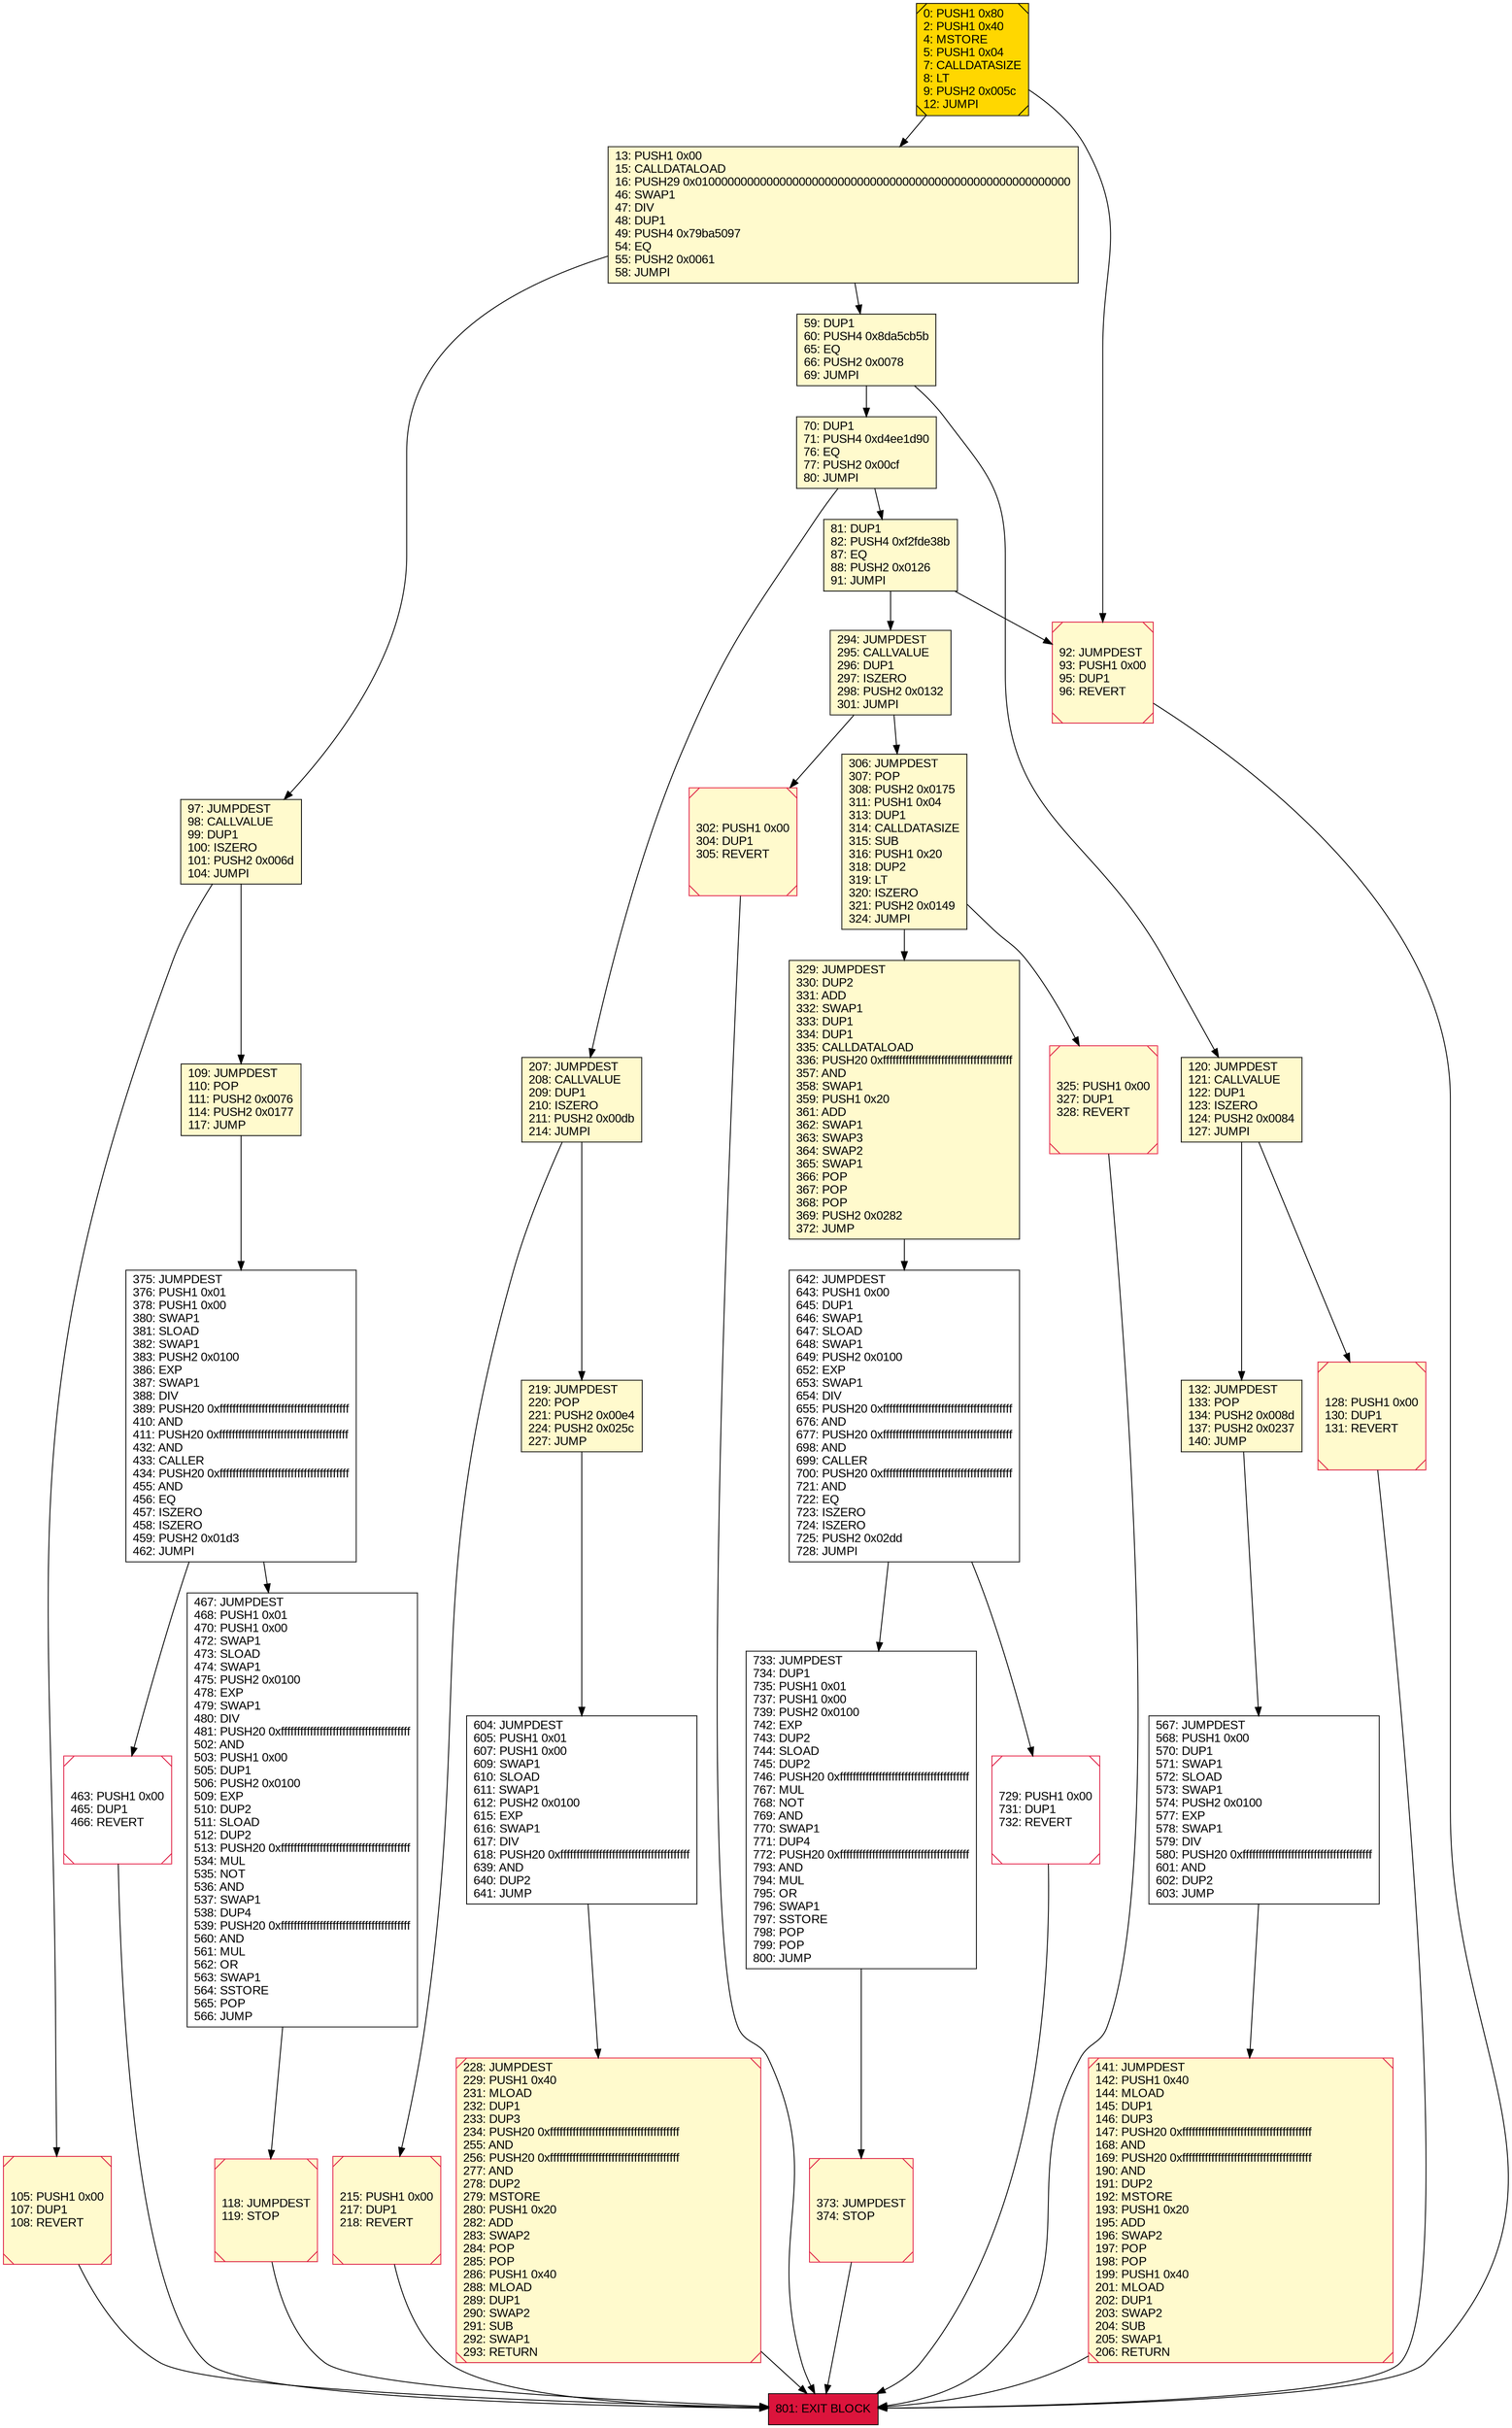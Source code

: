 digraph G {
bgcolor=transparent rankdir=UD;
node [shape=box style=filled color=black fillcolor=white fontname=arial fontcolor=black];
604 [label="604: JUMPDEST\l605: PUSH1 0x01\l607: PUSH1 0x00\l609: SWAP1\l610: SLOAD\l611: SWAP1\l612: PUSH2 0x0100\l615: EXP\l616: SWAP1\l617: DIV\l618: PUSH20 0xffffffffffffffffffffffffffffffffffffffff\l639: AND\l640: DUP2\l641: JUMP\l" ];
567 [label="567: JUMPDEST\l568: PUSH1 0x00\l570: DUP1\l571: SWAP1\l572: SLOAD\l573: SWAP1\l574: PUSH2 0x0100\l577: EXP\l578: SWAP1\l579: DIV\l580: PUSH20 0xffffffffffffffffffffffffffffffffffffffff\l601: AND\l602: DUP2\l603: JUMP\l" ];
13 [label="13: PUSH1 0x00\l15: CALLDATALOAD\l16: PUSH29 0x0100000000000000000000000000000000000000000000000000000000\l46: SWAP1\l47: DIV\l48: DUP1\l49: PUSH4 0x79ba5097\l54: EQ\l55: PUSH2 0x0061\l58: JUMPI\l" fillcolor=lemonchiffon ];
70 [label="70: DUP1\l71: PUSH4 0xd4ee1d90\l76: EQ\l77: PUSH2 0x00cf\l80: JUMPI\l" fillcolor=lemonchiffon ];
0 [label="0: PUSH1 0x80\l2: PUSH1 0x40\l4: MSTORE\l5: PUSH1 0x04\l7: CALLDATASIZE\l8: LT\l9: PUSH2 0x005c\l12: JUMPI\l" fillcolor=lemonchiffon shape=Msquare fillcolor=gold ];
105 [label="105: PUSH1 0x00\l107: DUP1\l108: REVERT\l" fillcolor=lemonchiffon shape=Msquare color=crimson ];
109 [label="109: JUMPDEST\l110: POP\l111: PUSH2 0x0076\l114: PUSH2 0x0177\l117: JUMP\l" fillcolor=lemonchiffon ];
375 [label="375: JUMPDEST\l376: PUSH1 0x01\l378: PUSH1 0x00\l380: SWAP1\l381: SLOAD\l382: SWAP1\l383: PUSH2 0x0100\l386: EXP\l387: SWAP1\l388: DIV\l389: PUSH20 0xffffffffffffffffffffffffffffffffffffffff\l410: AND\l411: PUSH20 0xffffffffffffffffffffffffffffffffffffffff\l432: AND\l433: CALLER\l434: PUSH20 0xffffffffffffffffffffffffffffffffffffffff\l455: AND\l456: EQ\l457: ISZERO\l458: ISZERO\l459: PUSH2 0x01d3\l462: JUMPI\l" ];
467 [label="467: JUMPDEST\l468: PUSH1 0x01\l470: PUSH1 0x00\l472: SWAP1\l473: SLOAD\l474: SWAP1\l475: PUSH2 0x0100\l478: EXP\l479: SWAP1\l480: DIV\l481: PUSH20 0xffffffffffffffffffffffffffffffffffffffff\l502: AND\l503: PUSH1 0x00\l505: DUP1\l506: PUSH2 0x0100\l509: EXP\l510: DUP2\l511: SLOAD\l512: DUP2\l513: PUSH20 0xffffffffffffffffffffffffffffffffffffffff\l534: MUL\l535: NOT\l536: AND\l537: SWAP1\l538: DUP4\l539: PUSH20 0xffffffffffffffffffffffffffffffffffffffff\l560: AND\l561: MUL\l562: OR\l563: SWAP1\l564: SSTORE\l565: POP\l566: JUMP\l" ];
302 [label="302: PUSH1 0x00\l304: DUP1\l305: REVERT\l" fillcolor=lemonchiffon shape=Msquare color=crimson ];
329 [label="329: JUMPDEST\l330: DUP2\l331: ADD\l332: SWAP1\l333: DUP1\l334: DUP1\l335: CALLDATALOAD\l336: PUSH20 0xffffffffffffffffffffffffffffffffffffffff\l357: AND\l358: SWAP1\l359: PUSH1 0x20\l361: ADD\l362: SWAP1\l363: SWAP3\l364: SWAP2\l365: SWAP1\l366: POP\l367: POP\l368: POP\l369: PUSH2 0x0282\l372: JUMP\l" fillcolor=lemonchiffon ];
294 [label="294: JUMPDEST\l295: CALLVALUE\l296: DUP1\l297: ISZERO\l298: PUSH2 0x0132\l301: JUMPI\l" fillcolor=lemonchiffon ];
733 [label="733: JUMPDEST\l734: DUP1\l735: PUSH1 0x01\l737: PUSH1 0x00\l739: PUSH2 0x0100\l742: EXP\l743: DUP2\l744: SLOAD\l745: DUP2\l746: PUSH20 0xffffffffffffffffffffffffffffffffffffffff\l767: MUL\l768: NOT\l769: AND\l770: SWAP1\l771: DUP4\l772: PUSH20 0xffffffffffffffffffffffffffffffffffffffff\l793: AND\l794: MUL\l795: OR\l796: SWAP1\l797: SSTORE\l798: POP\l799: POP\l800: JUMP\l" ];
92 [label="92: JUMPDEST\l93: PUSH1 0x00\l95: DUP1\l96: REVERT\l" fillcolor=lemonchiffon shape=Msquare color=crimson ];
97 [label="97: JUMPDEST\l98: CALLVALUE\l99: DUP1\l100: ISZERO\l101: PUSH2 0x006d\l104: JUMPI\l" fillcolor=lemonchiffon ];
141 [label="141: JUMPDEST\l142: PUSH1 0x40\l144: MLOAD\l145: DUP1\l146: DUP3\l147: PUSH20 0xffffffffffffffffffffffffffffffffffffffff\l168: AND\l169: PUSH20 0xffffffffffffffffffffffffffffffffffffffff\l190: AND\l191: DUP2\l192: MSTORE\l193: PUSH1 0x20\l195: ADD\l196: SWAP2\l197: POP\l198: POP\l199: PUSH1 0x40\l201: MLOAD\l202: DUP1\l203: SWAP2\l204: SUB\l205: SWAP1\l206: RETURN\l" fillcolor=lemonchiffon shape=Msquare color=crimson ];
801 [label="801: EXIT BLOCK\l" fillcolor=crimson ];
128 [label="128: PUSH1 0x00\l130: DUP1\l131: REVERT\l" fillcolor=lemonchiffon shape=Msquare color=crimson ];
373 [label="373: JUMPDEST\l374: STOP\l" fillcolor=lemonchiffon shape=Msquare color=crimson ];
118 [label="118: JUMPDEST\l119: STOP\l" fillcolor=lemonchiffon shape=Msquare color=crimson ];
325 [label="325: PUSH1 0x00\l327: DUP1\l328: REVERT\l" fillcolor=lemonchiffon shape=Msquare color=crimson ];
207 [label="207: JUMPDEST\l208: CALLVALUE\l209: DUP1\l210: ISZERO\l211: PUSH2 0x00db\l214: JUMPI\l" fillcolor=lemonchiffon ];
132 [label="132: JUMPDEST\l133: POP\l134: PUSH2 0x008d\l137: PUSH2 0x0237\l140: JUMP\l" fillcolor=lemonchiffon ];
81 [label="81: DUP1\l82: PUSH4 0xf2fde38b\l87: EQ\l88: PUSH2 0x0126\l91: JUMPI\l" fillcolor=lemonchiffon ];
463 [label="463: PUSH1 0x00\l465: DUP1\l466: REVERT\l" shape=Msquare color=crimson ];
120 [label="120: JUMPDEST\l121: CALLVALUE\l122: DUP1\l123: ISZERO\l124: PUSH2 0x0084\l127: JUMPI\l" fillcolor=lemonchiffon ];
215 [label="215: PUSH1 0x00\l217: DUP1\l218: REVERT\l" fillcolor=lemonchiffon shape=Msquare color=crimson ];
219 [label="219: JUMPDEST\l220: POP\l221: PUSH2 0x00e4\l224: PUSH2 0x025c\l227: JUMP\l" fillcolor=lemonchiffon ];
228 [label="228: JUMPDEST\l229: PUSH1 0x40\l231: MLOAD\l232: DUP1\l233: DUP3\l234: PUSH20 0xffffffffffffffffffffffffffffffffffffffff\l255: AND\l256: PUSH20 0xffffffffffffffffffffffffffffffffffffffff\l277: AND\l278: DUP2\l279: MSTORE\l280: PUSH1 0x20\l282: ADD\l283: SWAP2\l284: POP\l285: POP\l286: PUSH1 0x40\l288: MLOAD\l289: DUP1\l290: SWAP2\l291: SUB\l292: SWAP1\l293: RETURN\l" fillcolor=lemonchiffon shape=Msquare color=crimson ];
729 [label="729: PUSH1 0x00\l731: DUP1\l732: REVERT\l" shape=Msquare color=crimson ];
642 [label="642: JUMPDEST\l643: PUSH1 0x00\l645: DUP1\l646: SWAP1\l647: SLOAD\l648: SWAP1\l649: PUSH2 0x0100\l652: EXP\l653: SWAP1\l654: DIV\l655: PUSH20 0xffffffffffffffffffffffffffffffffffffffff\l676: AND\l677: PUSH20 0xffffffffffffffffffffffffffffffffffffffff\l698: AND\l699: CALLER\l700: PUSH20 0xffffffffffffffffffffffffffffffffffffffff\l721: AND\l722: EQ\l723: ISZERO\l724: ISZERO\l725: PUSH2 0x02dd\l728: JUMPI\l" ];
59 [label="59: DUP1\l60: PUSH4 0x8da5cb5b\l65: EQ\l66: PUSH2 0x0078\l69: JUMPI\l" fillcolor=lemonchiffon ];
306 [label="306: JUMPDEST\l307: POP\l308: PUSH2 0x0175\l311: PUSH1 0x04\l313: DUP1\l314: CALLDATASIZE\l315: SUB\l316: PUSH1 0x20\l318: DUP2\l319: LT\l320: ISZERO\l321: PUSH2 0x0149\l324: JUMPI\l" fillcolor=lemonchiffon ];
128 -> 801;
373 -> 801;
109 -> 375;
118 -> 801;
642 -> 729;
325 -> 801;
375 -> 467;
59 -> 120;
0 -> 13;
463 -> 801;
97 -> 109;
0 -> 92;
97 -> 105;
228 -> 801;
120 -> 128;
215 -> 801;
294 -> 302;
729 -> 801;
306 -> 325;
13 -> 97;
120 -> 132;
207 -> 215;
207 -> 219;
567 -> 141;
375 -> 463;
642 -> 733;
294 -> 306;
306 -> 329;
70 -> 81;
105 -> 801;
132 -> 567;
329 -> 642;
70 -> 207;
302 -> 801;
467 -> 118;
81 -> 294;
81 -> 92;
219 -> 604;
604 -> 228;
92 -> 801;
733 -> 373;
13 -> 59;
59 -> 70;
141 -> 801;
}